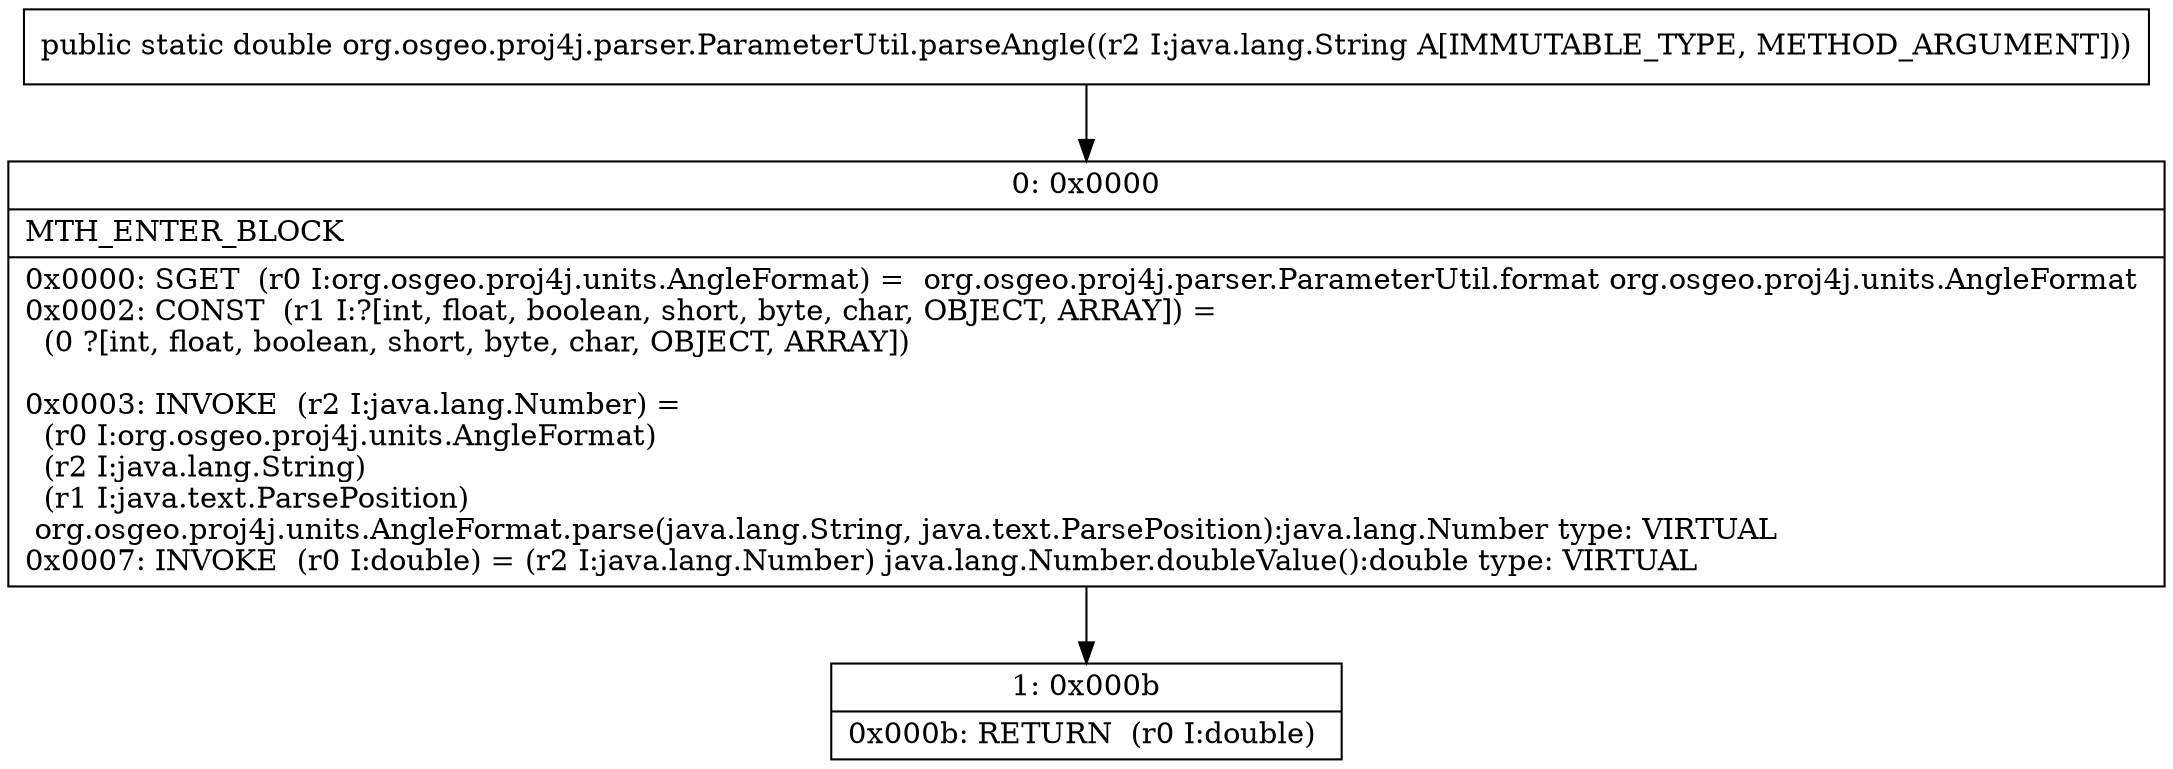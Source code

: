 digraph "CFG fororg.osgeo.proj4j.parser.ParameterUtil.parseAngle(Ljava\/lang\/String;)D" {
Node_0 [shape=record,label="{0\:\ 0x0000|MTH_ENTER_BLOCK\l|0x0000: SGET  (r0 I:org.osgeo.proj4j.units.AngleFormat) =  org.osgeo.proj4j.parser.ParameterUtil.format org.osgeo.proj4j.units.AngleFormat \l0x0002: CONST  (r1 I:?[int, float, boolean, short, byte, char, OBJECT, ARRAY]) = \l  (0 ?[int, float, boolean, short, byte, char, OBJECT, ARRAY])\l \l0x0003: INVOKE  (r2 I:java.lang.Number) = \l  (r0 I:org.osgeo.proj4j.units.AngleFormat)\l  (r2 I:java.lang.String)\l  (r1 I:java.text.ParsePosition)\l org.osgeo.proj4j.units.AngleFormat.parse(java.lang.String, java.text.ParsePosition):java.lang.Number type: VIRTUAL \l0x0007: INVOKE  (r0 I:double) = (r2 I:java.lang.Number) java.lang.Number.doubleValue():double type: VIRTUAL \l}"];
Node_1 [shape=record,label="{1\:\ 0x000b|0x000b: RETURN  (r0 I:double) \l}"];
MethodNode[shape=record,label="{public static double org.osgeo.proj4j.parser.ParameterUtil.parseAngle((r2 I:java.lang.String A[IMMUTABLE_TYPE, METHOD_ARGUMENT])) }"];
MethodNode -> Node_0;
Node_0 -> Node_1;
}

